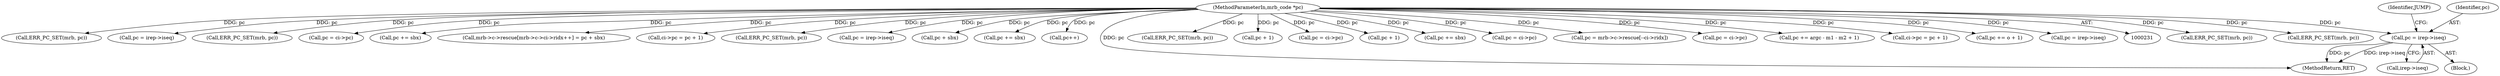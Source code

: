 digraph "0_mruby_1905091634a6a2925c911484434448e568330626@pointer" {
"1001970" [label="(Call,pc = irep->iseq)"];
"1000234" [label="(MethodParameterIn,mrb_code *pc)"];
"1000696" [label="(Call,ERR_PC_SET(mrb, pc))"];
"1001628" [label="(Call,ERR_PC_SET(mrb, pc))"];
"1001921" [label="(Block,)"];
"1000592" [label="(Call,ERR_PC_SET(mrb, pc))"];
"1002782" [label="(Call,pc = irep->iseq)"];
"1004590" [label="(Call,ERR_PC_SET(mrb, pc))"];
"1002093" [label="(Call,pc = ci->pc)"];
"1000850" [label="(Call,pc += sbx)"];
"1000966" [label="(Call,mrb->c->rescue[mrb->c->ci->ridx++] = pc + sbx)"];
"1001720" [label="(Call,ci->pc = pc + 1)"];
"1000648" [label="(Call,ERR_PC_SET(mrb, pc))"];
"1002238" [label="(Call,pc = irep->iseq)"];
"1000981" [label="(Call,pc + sbx)"];
"1000871" [label="(Call,pc += sbx)"];
"1000234" [label="(MethodParameterIn,mrb_code *pc)"];
"1001975" [label="(Identifier,JUMP)"];
"1003344" [label="(Call,pc++)"];
"1005666" [label="(MethodReturn,RET)"];
"1001971" [label="(Identifier,pc)"];
"1002481" [label="(Call,ERR_PC_SET(mrb, pc))"];
"1001724" [label="(Call,pc + 1)"];
"1001912" [label="(Call,pc = ci->pc)"];
"1001970" [label="(Call,pc = irep->iseq)"];
"1002574" [label="(Call,pc + 1)"];
"1000894" [label="(Call,pc += sbx)"];
"1002719" [label="(Call,pc = ci->pc)"];
"1003854" [label="(Call,pc = mrb->c->rescue[--ci->ridx])"];
"1004440" [label="(Call,pc = ci->pc)"];
"1003347" [label="(Call,pc += argc - m1 - m2 + 1)"];
"1001972" [label="(Call,irep->iseq)"];
"1002570" [label="(Call,ci->pc = pc + 1)"];
"1003455" [label="(Call,pc += o + 1)"];
"1004759" [label="(Call,pc = irep->iseq)"];
"1001970" -> "1001921"  [label="AST: "];
"1001970" -> "1001972"  [label="CFG: "];
"1001971" -> "1001970"  [label="AST: "];
"1001972" -> "1001970"  [label="AST: "];
"1001975" -> "1001970"  [label="CFG: "];
"1001970" -> "1005666"  [label="DDG: pc"];
"1001970" -> "1005666"  [label="DDG: irep->iseq"];
"1000234" -> "1001970"  [label="DDG: pc"];
"1000234" -> "1000231"  [label="AST: "];
"1000234" -> "1005666"  [label="DDG: pc"];
"1000234" -> "1000592"  [label="DDG: pc"];
"1000234" -> "1000648"  [label="DDG: pc"];
"1000234" -> "1000696"  [label="DDG: pc"];
"1000234" -> "1000850"  [label="DDG: pc"];
"1000234" -> "1000871"  [label="DDG: pc"];
"1000234" -> "1000894"  [label="DDG: pc"];
"1000234" -> "1000966"  [label="DDG: pc"];
"1000234" -> "1000981"  [label="DDG: pc"];
"1000234" -> "1001628"  [label="DDG: pc"];
"1000234" -> "1001720"  [label="DDG: pc"];
"1000234" -> "1001724"  [label="DDG: pc"];
"1000234" -> "1001912"  [label="DDG: pc"];
"1000234" -> "1002093"  [label="DDG: pc"];
"1000234" -> "1002238"  [label="DDG: pc"];
"1000234" -> "1002481"  [label="DDG: pc"];
"1000234" -> "1002570"  [label="DDG: pc"];
"1000234" -> "1002574"  [label="DDG: pc"];
"1000234" -> "1002719"  [label="DDG: pc"];
"1000234" -> "1002782"  [label="DDG: pc"];
"1000234" -> "1003344"  [label="DDG: pc"];
"1000234" -> "1003347"  [label="DDG: pc"];
"1000234" -> "1003455"  [label="DDG: pc"];
"1000234" -> "1003854"  [label="DDG: pc"];
"1000234" -> "1004440"  [label="DDG: pc"];
"1000234" -> "1004590"  [label="DDG: pc"];
"1000234" -> "1004759"  [label="DDG: pc"];
}
